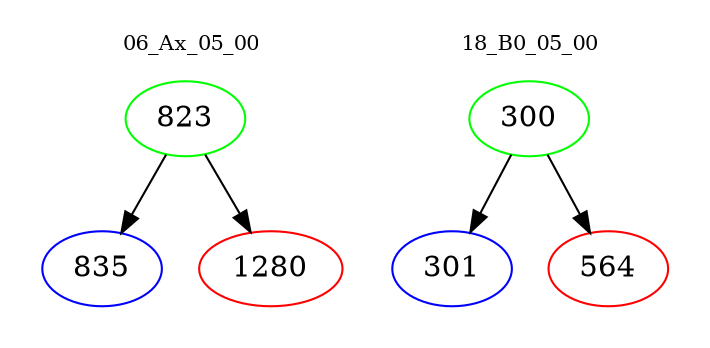digraph{
subgraph cluster_0 {
color = white
label = "06_Ax_05_00";
fontsize=10;
T0_823 [label="823", color="green"]
T0_823 -> T0_835 [color="black"]
T0_835 [label="835", color="blue"]
T0_823 -> T0_1280 [color="black"]
T0_1280 [label="1280", color="red"]
}
subgraph cluster_1 {
color = white
label = "18_B0_05_00";
fontsize=10;
T1_300 [label="300", color="green"]
T1_300 -> T1_301 [color="black"]
T1_301 [label="301", color="blue"]
T1_300 -> T1_564 [color="black"]
T1_564 [label="564", color="red"]
}
}
